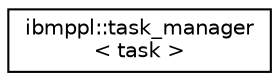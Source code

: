 digraph "Graphical Class Hierarchy"
{
  edge [fontname="Helvetica",fontsize="10",labelfontname="Helvetica",labelfontsize="10"];
  node [fontname="Helvetica",fontsize="10",shape=record];
  rankdir="LR";
  Node1 [label="ibmppl::task_manager\l\< task \>",height=0.2,width=0.4,color="black", fillcolor="white", style="filled",URL="$classibmppl_1_1task__manager.html"];
}
